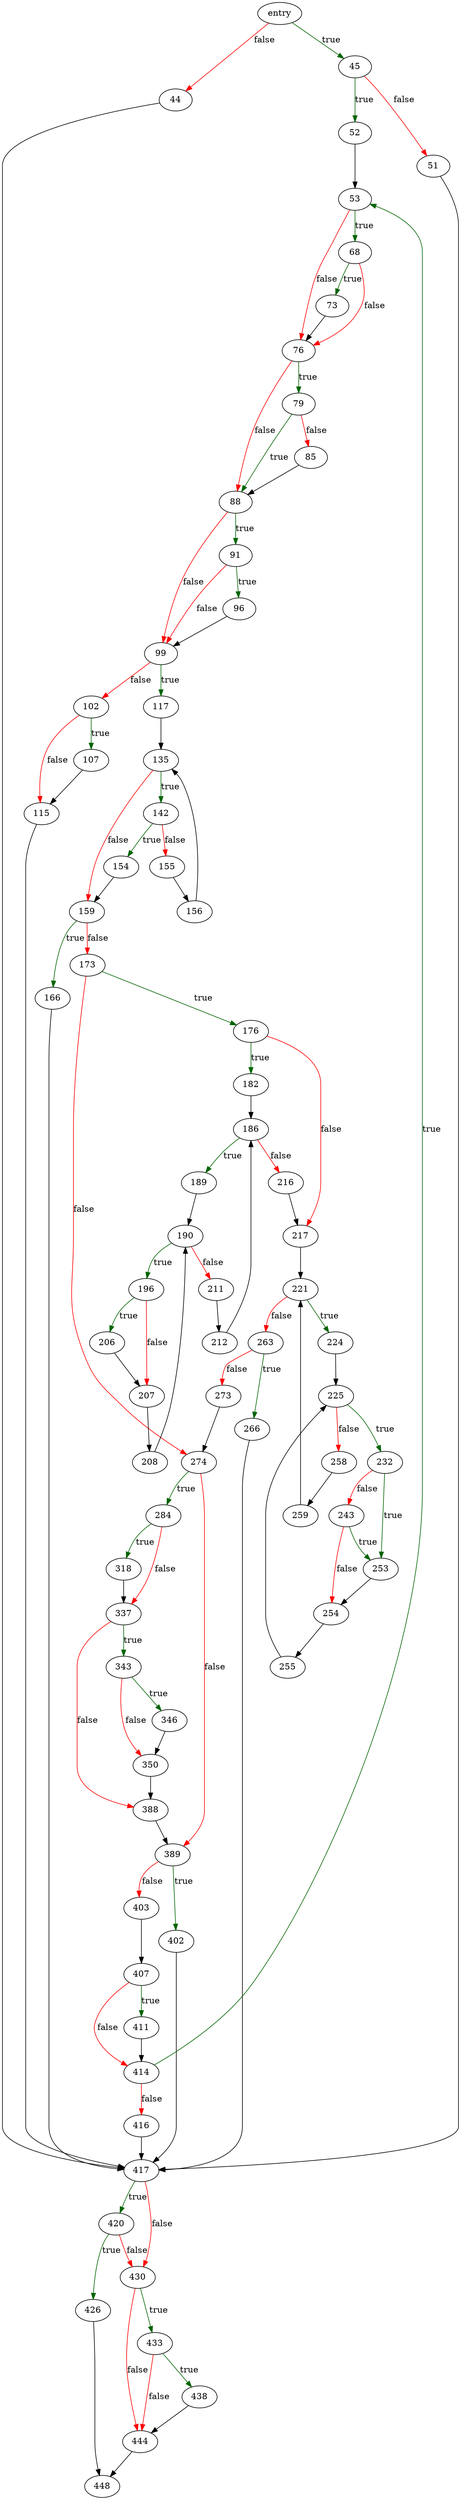 digraph "sqlite3_blob_open" {
	// Node definitions.
	7 [label=entry];
	44;
	45;
	51;
	52;
	53;
	68;
	73;
	76;
	79;
	85;
	88;
	91;
	96;
	99;
	102;
	107;
	115;
	117;
	135;
	142;
	154;
	155;
	156;
	159;
	166;
	173;
	176;
	182;
	186;
	189;
	190;
	196;
	206;
	207;
	208;
	211;
	212;
	216;
	217;
	221;
	224;
	225;
	232;
	243;
	253;
	254;
	255;
	258;
	259;
	263;
	266;
	273;
	274;
	284;
	318;
	337;
	343;
	346;
	350;
	388;
	389;
	402;
	403;
	407;
	411;
	414;
	416;
	417;
	420;
	426;
	430;
	433;
	438;
	444;
	448;

	// Edge definitions.
	7 -> 44 [
		color=red
		label=false
	];
	7 -> 45 [
		color=darkgreen
		label=true
	];
	44 -> 417;
	45 -> 51 [
		color=red
		label=false
	];
	45 -> 52 [
		color=darkgreen
		label=true
	];
	51 -> 417;
	52 -> 53;
	53 -> 68 [
		color=darkgreen
		label=true
	];
	53 -> 76 [
		color=red
		label=false
	];
	68 -> 73 [
		color=darkgreen
		label=true
	];
	68 -> 76 [
		color=red
		label=false
	];
	73 -> 76;
	76 -> 79 [
		color=darkgreen
		label=true
	];
	76 -> 88 [
		color=red
		label=false
	];
	79 -> 85 [
		color=red
		label=false
	];
	79 -> 88 [
		color=darkgreen
		label=true
	];
	85 -> 88;
	88 -> 91 [
		color=darkgreen
		label=true
	];
	88 -> 99 [
		color=red
		label=false
	];
	91 -> 96 [
		color=darkgreen
		label=true
	];
	91 -> 99 [
		color=red
		label=false
	];
	96 -> 99;
	99 -> 102 [
		color=red
		label=false
	];
	99 -> 117 [
		color=darkgreen
		label=true
	];
	102 -> 107 [
		color=darkgreen
		label=true
	];
	102 -> 115 [
		color=red
		label=false
	];
	107 -> 115;
	115 -> 417;
	117 -> 135;
	135 -> 142 [
		color=darkgreen
		label=true
	];
	135 -> 159 [
		color=red
		label=false
	];
	142 -> 154 [
		color=darkgreen
		label=true
	];
	142 -> 155 [
		color=red
		label=false
	];
	154 -> 159;
	155 -> 156;
	156 -> 135;
	159 -> 166 [
		color=darkgreen
		label=true
	];
	159 -> 173 [
		color=red
		label=false
	];
	166 -> 417;
	173 -> 176 [
		color=darkgreen
		label=true
	];
	173 -> 274 [
		color=red
		label=false
	];
	176 -> 182 [
		color=darkgreen
		label=true
	];
	176 -> 217 [
		color=red
		label=false
	];
	182 -> 186;
	186 -> 189 [
		color=darkgreen
		label=true
	];
	186 -> 216 [
		color=red
		label=false
	];
	189 -> 190;
	190 -> 196 [
		color=darkgreen
		label=true
	];
	190 -> 211 [
		color=red
		label=false
	];
	196 -> 206 [
		color=darkgreen
		label=true
	];
	196 -> 207 [
		color=red
		label=false
	];
	206 -> 207;
	207 -> 208;
	208 -> 190;
	211 -> 212;
	212 -> 186;
	216 -> 217;
	217 -> 221;
	221 -> 224 [
		color=darkgreen
		label=true
	];
	221 -> 263 [
		color=red
		label=false
	];
	224 -> 225;
	225 -> 232 [
		color=darkgreen
		label=true
	];
	225 -> 258 [
		color=red
		label=false
	];
	232 -> 243 [
		color=red
		label=false
	];
	232 -> 253 [
		color=darkgreen
		label=true
	];
	243 -> 253 [
		color=darkgreen
		label=true
	];
	243 -> 254 [
		color=red
		label=false
	];
	253 -> 254;
	254 -> 255;
	255 -> 225;
	258 -> 259;
	259 -> 221;
	263 -> 266 [
		color=darkgreen
		label=true
	];
	263 -> 273 [
		color=red
		label=false
	];
	266 -> 417;
	273 -> 274;
	274 -> 284 [
		color=darkgreen
		label=true
	];
	274 -> 389 [
		color=red
		label=false
	];
	284 -> 318 [
		color=darkgreen
		label=true
	];
	284 -> 337 [
		color=red
		label=false
	];
	318 -> 337;
	337 -> 343 [
		color=darkgreen
		label=true
	];
	337 -> 388 [
		color=red
		label=false
	];
	343 -> 346 [
		color=darkgreen
		label=true
	];
	343 -> 350 [
		color=red
		label=false
	];
	346 -> 350;
	350 -> 388;
	388 -> 389;
	389 -> 402 [
		color=darkgreen
		label=true
	];
	389 -> 403 [
		color=red
		label=false
	];
	402 -> 417;
	403 -> 407;
	407 -> 411 [
		color=darkgreen
		label=true
	];
	407 -> 414 [
		color=red
		label=false
	];
	411 -> 414;
	414 -> 53 [
		color=darkgreen
		label=true
	];
	414 -> 416 [
		color=red
		label=false
	];
	416 -> 417;
	417 -> 420 [
		color=darkgreen
		label=true
	];
	417 -> 430 [
		color=red
		label=false
	];
	420 -> 426 [
		color=darkgreen
		label=true
	];
	420 -> 430 [
		color=red
		label=false
	];
	426 -> 448;
	430 -> 433 [
		color=darkgreen
		label=true
	];
	430 -> 444 [
		color=red
		label=false
	];
	433 -> 438 [
		color=darkgreen
		label=true
	];
	433 -> 444 [
		color=red
		label=false
	];
	438 -> 444;
	444 -> 448;
}